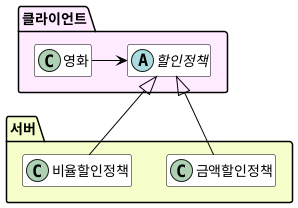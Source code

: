 @startuml
skinparam class {
    BackgroundColor White
    ArrowColor Black
    BorderColor Black
}
hide empty members
hide empty methods

package "클라이언트" #FFEBFF {
  abstract class 할인정책
  영화 -> 할인정책
}

package "서버" #F6FFCC {
  할인정책 <|-- 금액할인정책
  할인정책 <|-- 비율할인정책
}
@enduml
